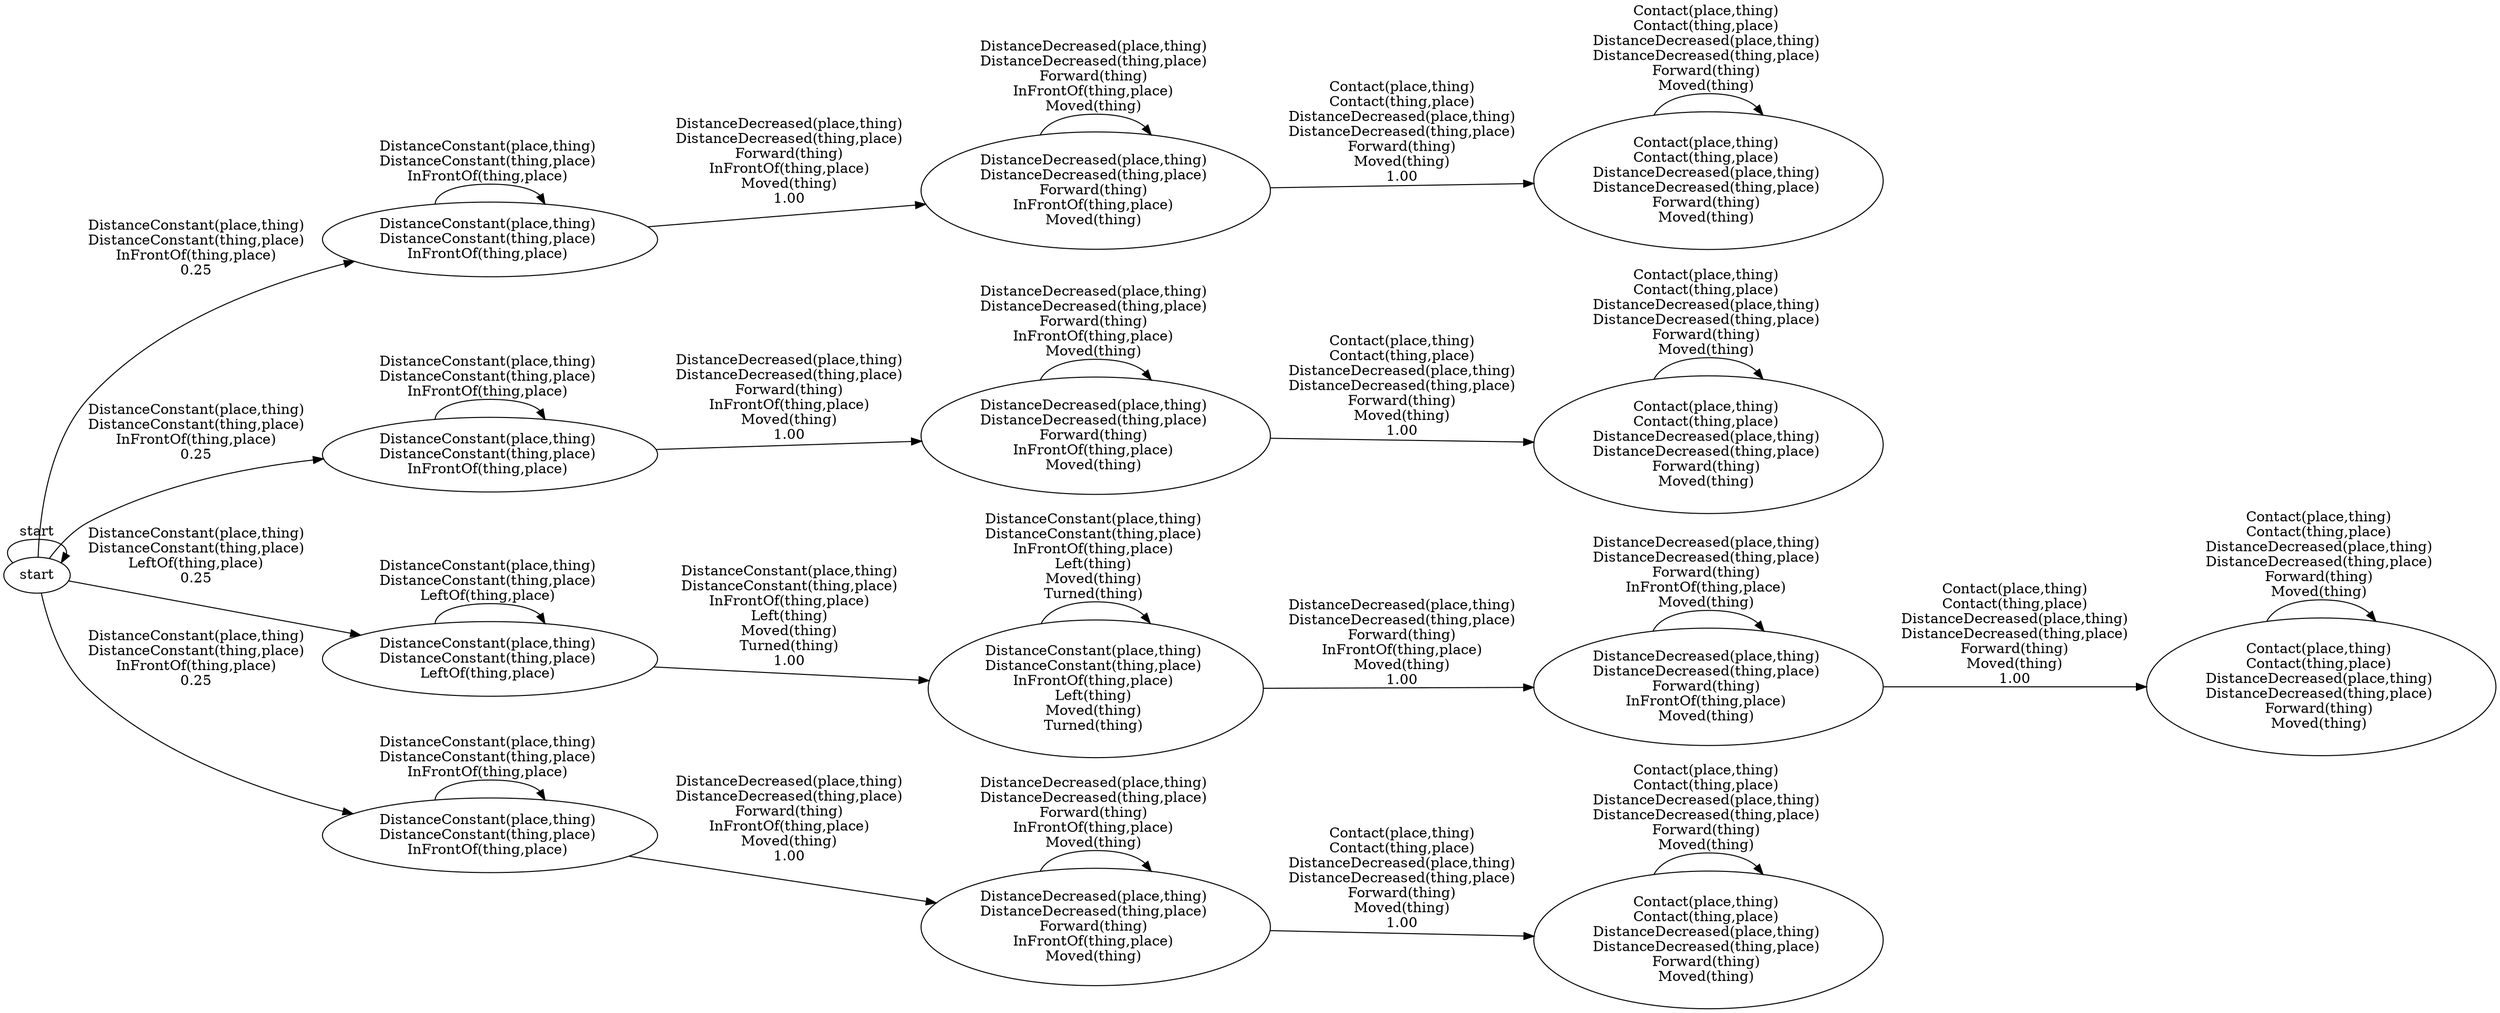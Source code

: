 digraph G { 
	graph [ rankdir=LR ]; 
	"4" [fontcolor="black",label="DistanceConstant(place,thing) \nDistanceConstant(thing,place) \nInFrontOf(thing,place) \n"];
	"4" -> "4" [label="DistanceConstant(place,thing) \nDistanceConstant(thing,place) \nInFrontOf(thing,place) \n"];
	"4" -> "5" [label="DistanceDecreased(place,thing)\nDistanceDecreased(thing,place)\nForward(thing)\nInFrontOf(thing,place)\nMoved(thing)\n1.00"] ;
	"8" [fontcolor="black",label="DistanceDecreased(place,thing) \nDistanceDecreased(thing,place) \nForward(thing) \nInFrontOf(thing,place) \nMoved(thing) \n"];
	"8" -> "8" [label="DistanceDecreased(place,thing) \nDistanceDecreased(thing,place) \nForward(thing) \nInFrontOf(thing,place) \nMoved(thing) \n"];
	"8" -> "9" [label="Contact(place,thing)\nContact(thing,place)\nDistanceDecreased(place,thing)\nDistanceDecreased(thing,place)\nForward(thing)\nMoved(thing)\n1.00"] ;
	"13" [fontcolor="black",label="Contact(place,thing) \nContact(thing,place) \nDistanceDecreased(place,thing) \nDistanceDecreased(thing,place) \nForward(thing) \nMoved(thing) \n"];
	"13" -> "13" [label="Contact(place,thing) \nContact(thing,place) \nDistanceDecreased(place,thing) \nDistanceDecreased(thing,place) \nForward(thing) \nMoved(thing) \n"];
	"5" [fontcolor="black",label="DistanceDecreased(place,thing) \nDistanceDecreased(thing,place) \nForward(thing) \nInFrontOf(thing,place) \nMoved(thing) \n"];
	"5" -> "5" [label="DistanceDecreased(place,thing) \nDistanceDecreased(thing,place) \nForward(thing) \nInFrontOf(thing,place) \nMoved(thing) \n"];
	"5" -> "6" [label="Contact(place,thing)\nContact(thing,place)\nDistanceDecreased(place,thing)\nDistanceDecreased(thing,place)\nForward(thing)\nMoved(thing)\n1.00"] ;
	"7" [fontcolor="black",label="DistanceConstant(place,thing) \nDistanceConstant(thing,place) \nInFrontOf(thing,place) \n"];
	"7" -> "7" [label="DistanceConstant(place,thing) \nDistanceConstant(thing,place) \nInFrontOf(thing,place) \n"];
	"7" -> "8" [label="DistanceDecreased(place,thing)\nDistanceDecreased(thing,place)\nForward(thing)\nInFrontOf(thing,place)\nMoved(thing)\n1.00"] ;
	"10" [fontcolor="black",label="DistanceConstant(place,thing) \nDistanceConstant(thing,place) \nLeftOf(thing,place) \n"];
	"10" -> "10" [label="DistanceConstant(place,thing) \nDistanceConstant(thing,place) \nLeftOf(thing,place) \n"];
	"10" -> "11" [label="DistanceConstant(place,thing)\nDistanceConstant(thing,place)\nInFrontOf(thing,place)\nLeft(thing)\nMoved(thing)\nTurned(thing)\n1.00"] ;
	"6" [fontcolor="black",label="Contact(place,thing) \nContact(thing,place) \nDistanceDecreased(place,thing) \nDistanceDecreased(thing,place) \nForward(thing) \nMoved(thing) \n"];
	"6" -> "6" [label="Contact(place,thing) \nContact(thing,place) \nDistanceDecreased(place,thing) \nDistanceDecreased(thing,place) \nForward(thing) \nMoved(thing) \n"];
	"12" [fontcolor="black",label="DistanceDecreased(place,thing) \nDistanceDecreased(thing,place) \nForward(thing) \nInFrontOf(thing,place) \nMoved(thing) \n"];
	"12" -> "12" [label="DistanceDecreased(place,thing) \nDistanceDecreased(thing,place) \nForward(thing) \nInFrontOf(thing,place) \nMoved(thing) \n"];
	"12" -> "13" [label="Contact(place,thing)\nContact(thing,place)\nDistanceDecreased(place,thing)\nDistanceDecreased(thing,place)\nForward(thing)\nMoved(thing)\n1.00"] ;
	"2" [fontcolor="black",label="DistanceDecreased(place,thing) \nDistanceDecreased(thing,place) \nForward(thing) \nInFrontOf(thing,place) \nMoved(thing) \n"];
	"2" -> "2" [label="DistanceDecreased(place,thing) \nDistanceDecreased(thing,place) \nForward(thing) \nInFrontOf(thing,place) \nMoved(thing) \n"];
	"2" -> "3" [label="Contact(place,thing)\nContact(thing,place)\nDistanceDecreased(place,thing)\nDistanceDecreased(thing,place)\nForward(thing)\nMoved(thing)\n1.00"] ;
	"9" [fontcolor="black",label="Contact(place,thing) \nContact(thing,place) \nDistanceDecreased(place,thing) \nDistanceDecreased(thing,place) \nForward(thing) \nMoved(thing) \n"];
	"9" -> "9" [label="Contact(place,thing) \nContact(thing,place) \nDistanceDecreased(place,thing) \nDistanceDecreased(thing,place) \nForward(thing) \nMoved(thing) \n"];
	"0" [fontcolor="black",label="start"];
	"0" -> "0" [label="start"];
	"0" -> "10" [label="DistanceConstant(place,thing)\nDistanceConstant(thing,place)\nLeftOf(thing,place)\n0.25"] ;
	"0" -> "7" [label="DistanceConstant(place,thing)\nDistanceConstant(thing,place)\nInFrontOf(thing,place)\n0.25"] ;
	"0" -> "4" [label="DistanceConstant(place,thing)\nDistanceConstant(thing,place)\nInFrontOf(thing,place)\n0.25"] ;
	"0" -> "1" [label="DistanceConstant(place,thing)\nDistanceConstant(thing,place)\nInFrontOf(thing,place)\n0.25"] ;
	"1" [fontcolor="black",label="DistanceConstant(place,thing) \nDistanceConstant(thing,place) \nInFrontOf(thing,place) \n"];
	"1" -> "1" [label="DistanceConstant(place,thing) \nDistanceConstant(thing,place) \nInFrontOf(thing,place) \n"];
	"1" -> "2" [label="DistanceDecreased(place,thing)\nDistanceDecreased(thing,place)\nForward(thing)\nInFrontOf(thing,place)\nMoved(thing)\n1.00"] ;
	"11" [fontcolor="black",label="DistanceConstant(place,thing) \nDistanceConstant(thing,place) \nInFrontOf(thing,place) \nLeft(thing) \nMoved(thing) \nTurned(thing) \n"];
	"11" -> "11" [label="DistanceConstant(place,thing) \nDistanceConstant(thing,place) \nInFrontOf(thing,place) \nLeft(thing) \nMoved(thing) \nTurned(thing) \n"];
	"11" -> "12" [label="DistanceDecreased(place,thing)\nDistanceDecreased(thing,place)\nForward(thing)\nInFrontOf(thing,place)\nMoved(thing)\n1.00"] ;
	"3" [fontcolor="black",label="Contact(place,thing) \nContact(thing,place) \nDistanceDecreased(place,thing) \nDistanceDecreased(thing,place) \nForward(thing) \nMoved(thing) \n"];
	"3" -> "3" [label="Contact(place,thing) \nContact(thing,place) \nDistanceDecreased(place,thing) \nDistanceDecreased(thing,place) \nForward(thing) \nMoved(thing) \n"];
}
